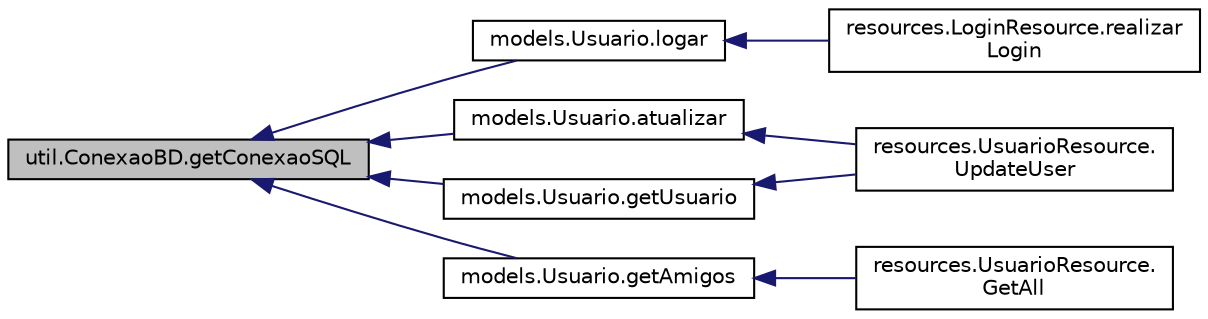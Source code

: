 digraph "util.ConexaoBD.getConexaoSQL"
{
  edge [fontname="Helvetica",fontsize="10",labelfontname="Helvetica",labelfontsize="10"];
  node [fontname="Helvetica",fontsize="10",shape=record];
  rankdir="LR";
  Node15 [label="util.ConexaoBD.getConexaoSQL",height=0.2,width=0.4,color="black", fillcolor="grey75", style="filled", fontcolor="black"];
  Node15 -> Node16 [dir="back",color="midnightblue",fontsize="10",style="solid",fontname="Helvetica"];
  Node16 [label="models.Usuario.logar",height=0.2,width=0.4,color="black", fillcolor="white", style="filled",URL="$classmodels_1_1_usuario.html#ae664bd8ed0ff461509cb852a163374d5"];
  Node16 -> Node17 [dir="back",color="midnightblue",fontsize="10",style="solid",fontname="Helvetica"];
  Node17 [label="resources.LoginResource.realizar\lLogin",height=0.2,width=0.4,color="black", fillcolor="white", style="filled",URL="$classresources_1_1_login_resource.html#a2983ce3e2d7be8670effd487aaeb8907"];
  Node15 -> Node18 [dir="back",color="midnightblue",fontsize="10",style="solid",fontname="Helvetica"];
  Node18 [label="models.Usuario.atualizar",height=0.2,width=0.4,color="black", fillcolor="white", style="filled",URL="$classmodels_1_1_usuario.html#a8abbb5ba55e9d96c8a0e4e94c3ad2fcd"];
  Node18 -> Node19 [dir="back",color="midnightblue",fontsize="10",style="solid",fontname="Helvetica"];
  Node19 [label="resources.UsuarioResource.\lUpdateUser",height=0.2,width=0.4,color="black", fillcolor="white", style="filled",URL="$classresources_1_1_usuario_resource.html#ac69671fef719260645b8b70a656f5ebf"];
  Node15 -> Node20 [dir="back",color="midnightblue",fontsize="10",style="solid",fontname="Helvetica"];
  Node20 [label="models.Usuario.getAmigos",height=0.2,width=0.4,color="black", fillcolor="white", style="filled",URL="$classmodels_1_1_usuario.html#a157e6e04de3d59ee691af208d1b3d6ac"];
  Node20 -> Node21 [dir="back",color="midnightblue",fontsize="10",style="solid",fontname="Helvetica"];
  Node21 [label="resources.UsuarioResource.\lGetAll",height=0.2,width=0.4,color="black", fillcolor="white", style="filled",URL="$classresources_1_1_usuario_resource.html#a921e30b0f3a658c9d32168afcb6cbf76"];
  Node15 -> Node22 [dir="back",color="midnightblue",fontsize="10",style="solid",fontname="Helvetica"];
  Node22 [label="models.Usuario.getUsuario",height=0.2,width=0.4,color="black", fillcolor="white", style="filled",URL="$classmodels_1_1_usuario.html#af8ed431222cc4e7e8fa27f64a8fa523f"];
  Node22 -> Node19 [dir="back",color="midnightblue",fontsize="10",style="solid",fontname="Helvetica"];
}
